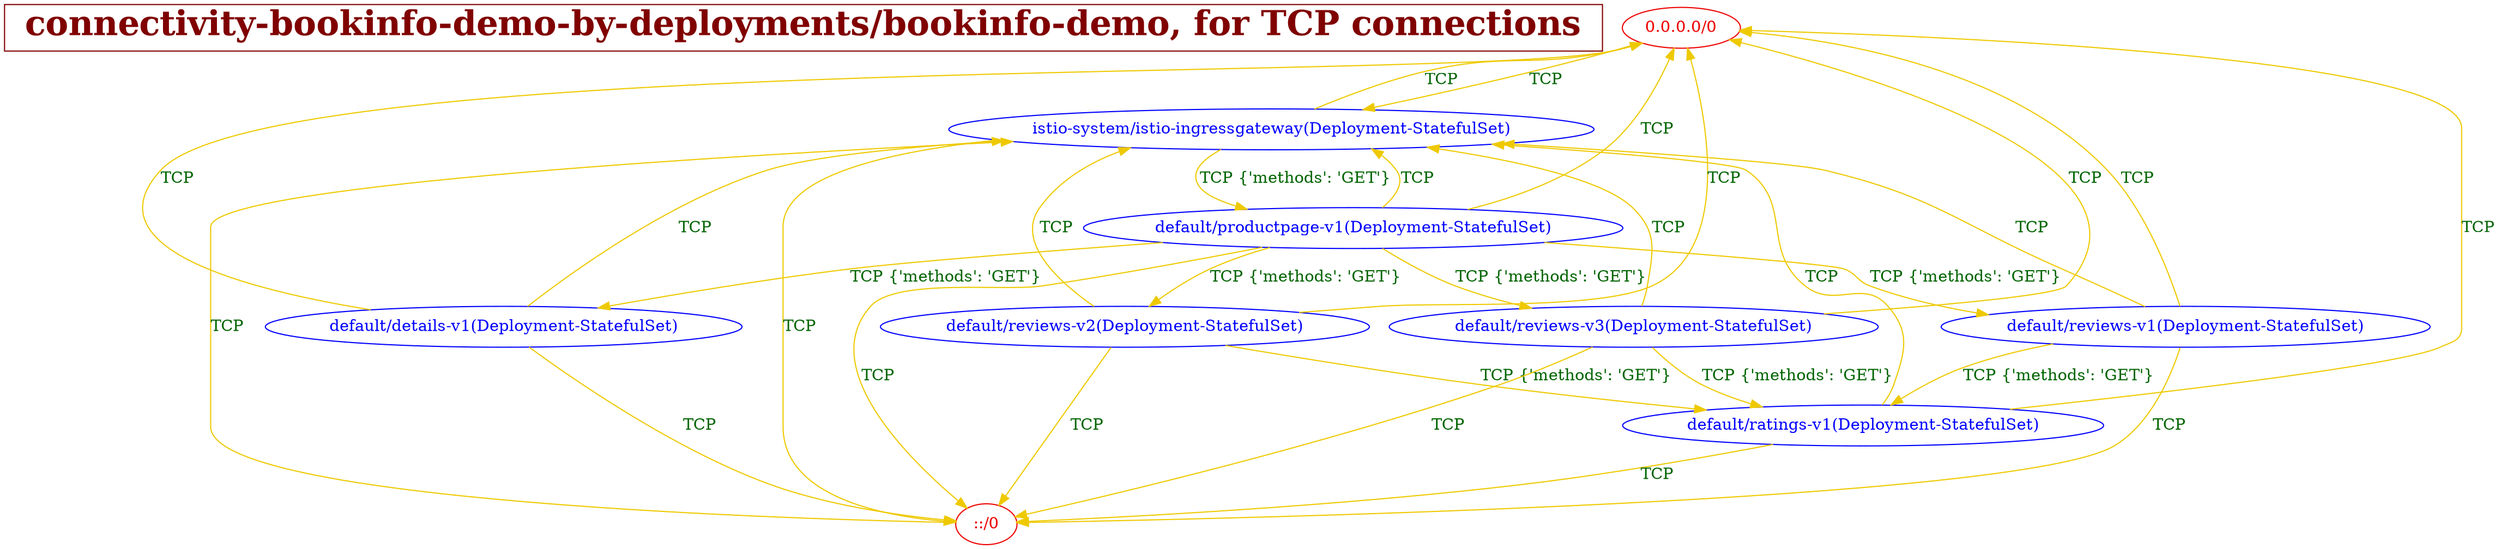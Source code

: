 // The Connectivity Graph of bookinfo-demo, for TCP connections
digraph {
	HEADER [shape="box" label=< <B>connectivity-bookinfo-demo-by-deployments/bookinfo-demo, for TCP connections</B> > fontsize=30 color=webmaroon fontcolor=webmaroon];
	"0.0.0.0/0" [label="0.0.0.0/0" color="red2" fontcolor="red2"]
	"::/0" [label="::/0" color="red2" fontcolor="red2"]
	"default/details-v1(Deployment-StatefulSet)" [label="default/details-v1(Deployment-StatefulSet)" color="blue" fontcolor="blue"]
	"default/productpage-v1(Deployment-StatefulSet)" [label="default/productpage-v1(Deployment-StatefulSet)" color="blue" fontcolor="blue"]
	"default/ratings-v1(Deployment-StatefulSet)" [label="default/ratings-v1(Deployment-StatefulSet)" color="blue" fontcolor="blue"]
	"default/reviews-v1(Deployment-StatefulSet)" [label="default/reviews-v1(Deployment-StatefulSet)" color="blue" fontcolor="blue"]
	"default/reviews-v2(Deployment-StatefulSet)" [label="default/reviews-v2(Deployment-StatefulSet)" color="blue" fontcolor="blue"]
	"default/reviews-v3(Deployment-StatefulSet)" [label="default/reviews-v3(Deployment-StatefulSet)" color="blue" fontcolor="blue"]
	"istio-system/istio-ingressgateway(Deployment-StatefulSet)" [label="istio-system/istio-ingressgateway(Deployment-StatefulSet)" color="blue" fontcolor="blue"]
	"0.0.0.0/0" -> "istio-system/istio-ingressgateway(Deployment-StatefulSet)" [label="TCP" color="gold2" fontcolor="darkgreen"]
	"::/0" -> "istio-system/istio-ingressgateway(Deployment-StatefulSet)" [label="TCP" color="gold2" fontcolor="darkgreen"]
	"default/details-v1(Deployment-StatefulSet)" -> "0.0.0.0/0" [label="TCP" color="gold2" fontcolor="darkgreen"]
	"default/details-v1(Deployment-StatefulSet)" -> "::/0" [label="TCP" color="gold2" fontcolor="darkgreen"]
	"default/details-v1(Deployment-StatefulSet)" -> "istio-system/istio-ingressgateway(Deployment-StatefulSet)" [label="TCP" color="gold2" fontcolor="darkgreen"]
	"default/productpage-v1(Deployment-StatefulSet)" -> "0.0.0.0/0" [label="TCP" color="gold2" fontcolor="darkgreen"]
	"default/productpage-v1(Deployment-StatefulSet)" -> "::/0" [label="TCP" color="gold2" fontcolor="darkgreen"]
	"default/productpage-v1(Deployment-StatefulSet)" -> "default/details-v1(Deployment-StatefulSet)" [label="TCP {'methods': 'GET'}" color="gold2" fontcolor="darkgreen"]
	"default/productpage-v1(Deployment-StatefulSet)" -> "default/reviews-v1(Deployment-StatefulSet)" [label="TCP {'methods': 'GET'}" color="gold2" fontcolor="darkgreen"]
	"default/productpage-v1(Deployment-StatefulSet)" -> "default/reviews-v2(Deployment-StatefulSet)" [label="TCP {'methods': 'GET'}" color="gold2" fontcolor="darkgreen"]
	"default/productpage-v1(Deployment-StatefulSet)" -> "default/reviews-v3(Deployment-StatefulSet)" [label="TCP {'methods': 'GET'}" color="gold2" fontcolor="darkgreen"]
	"default/productpage-v1(Deployment-StatefulSet)" -> "istio-system/istio-ingressgateway(Deployment-StatefulSet)" [label="TCP" color="gold2" fontcolor="darkgreen"]
	"default/ratings-v1(Deployment-StatefulSet)" -> "0.0.0.0/0" [label="TCP" color="gold2" fontcolor="darkgreen"]
	"default/ratings-v1(Deployment-StatefulSet)" -> "::/0" [label="TCP" color="gold2" fontcolor="darkgreen"]
	"default/ratings-v1(Deployment-StatefulSet)" -> "istio-system/istio-ingressgateway(Deployment-StatefulSet)" [label="TCP" color="gold2" fontcolor="darkgreen"]
	"default/reviews-v1(Deployment-StatefulSet)" -> "0.0.0.0/0" [label="TCP" color="gold2" fontcolor="darkgreen"]
	"default/reviews-v1(Deployment-StatefulSet)" -> "::/0" [label="TCP" color="gold2" fontcolor="darkgreen"]
	"default/reviews-v1(Deployment-StatefulSet)" -> "default/ratings-v1(Deployment-StatefulSet)" [label="TCP {'methods': 'GET'}" color="gold2" fontcolor="darkgreen"]
	"default/reviews-v1(Deployment-StatefulSet)" -> "istio-system/istio-ingressgateway(Deployment-StatefulSet)" [label="TCP" color="gold2" fontcolor="darkgreen"]
	"default/reviews-v2(Deployment-StatefulSet)" -> "0.0.0.0/0" [label="TCP" color="gold2" fontcolor="darkgreen"]
	"default/reviews-v2(Deployment-StatefulSet)" -> "::/0" [label="TCP" color="gold2" fontcolor="darkgreen"]
	"default/reviews-v2(Deployment-StatefulSet)" -> "default/ratings-v1(Deployment-StatefulSet)" [label="TCP {'methods': 'GET'}" color="gold2" fontcolor="darkgreen"]
	"default/reviews-v2(Deployment-StatefulSet)" -> "istio-system/istio-ingressgateway(Deployment-StatefulSet)" [label="TCP" color="gold2" fontcolor="darkgreen"]
	"default/reviews-v3(Deployment-StatefulSet)" -> "0.0.0.0/0" [label="TCP" color="gold2" fontcolor="darkgreen"]
	"default/reviews-v3(Deployment-StatefulSet)" -> "::/0" [label="TCP" color="gold2" fontcolor="darkgreen"]
	"default/reviews-v3(Deployment-StatefulSet)" -> "default/ratings-v1(Deployment-StatefulSet)" [label="TCP {'methods': 'GET'}" color="gold2" fontcolor="darkgreen"]
	"default/reviews-v3(Deployment-StatefulSet)" -> "istio-system/istio-ingressgateway(Deployment-StatefulSet)" [label="TCP" color="gold2" fontcolor="darkgreen"]
	"istio-system/istio-ingressgateway(Deployment-StatefulSet)" -> "0.0.0.0/0" [label="TCP" color="gold2" fontcolor="darkgreen"]
	"istio-system/istio-ingressgateway(Deployment-StatefulSet)" -> "::/0" [label="TCP" color="gold2" fontcolor="darkgreen"]
	"istio-system/istio-ingressgateway(Deployment-StatefulSet)" -> "default/productpage-v1(Deployment-StatefulSet)" [label="TCP {'methods': 'GET'}" color="gold2" fontcolor="darkgreen"]
}

// The Connectivity Graph of bookinfo-demo, for non-TCP connections
digraph {
	HEADER [shape="box" label=< <B>connectivity-bookinfo-demo-by-deployments/bookinfo-demo, for non-TCP connections</B> > fontsize=30 color=webmaroon fontcolor=webmaroon];
	"0.0.0.0/0" [label="0.0.0.0/0" color="red2" fontcolor="red2"]
	"::/0" [label="::/0" color="red2" fontcolor="red2"]
	"default/details-v1(Deployment-StatefulSet)" [label="default/details-v1(Deployment-StatefulSet)" color="blue" fontcolor="blue"]
	"default/productpage-v1(Deployment-StatefulSet)" [label="default/productpage-v1(Deployment-StatefulSet)" color="blue" fontcolor="blue"]
	"default/ratings-v1(Deployment-StatefulSet)" [label="default/ratings-v1(Deployment-StatefulSet)" color="blue" fontcolor="blue"]
	"default/reviews-v1(Deployment-StatefulSet)" [label="default/reviews-v1(Deployment-StatefulSet)" color="blue" fontcolor="blue"]
	"default/reviews-v2(Deployment-StatefulSet)" [label="default/reviews-v2(Deployment-StatefulSet)" color="blue" fontcolor="blue"]
	"default/reviews-v3(Deployment-StatefulSet)" [label="default/reviews-v3(Deployment-StatefulSet)" color="blue" fontcolor="blue"]
	"istio-system/istio-ingressgateway(Deployment-StatefulSet)" [label="istio-system/istio-ingressgateway(Deployment-StatefulSet)" color="blue" fontcolor="blue"]
	"0.0.0.0/0" -> "default/details-v1(Deployment-StatefulSet)" [label="All but TCP" color="gold2" fontcolor="darkgreen"]
	"0.0.0.0/0" -> "default/productpage-v1(Deployment-StatefulSet)" [label="All but TCP" color="gold2" fontcolor="darkgreen"]
	"0.0.0.0/0" -> "default/ratings-v1(Deployment-StatefulSet)" [label="All but TCP" color="gold2" fontcolor="darkgreen"]
	"0.0.0.0/0" -> "default/reviews-v1(Deployment-StatefulSet)" [label="All but TCP" color="gold2" fontcolor="darkgreen"]
	"0.0.0.0/0" -> "default/reviews-v2(Deployment-StatefulSet)" [label="All but TCP" color="gold2" fontcolor="darkgreen"]
	"0.0.0.0/0" -> "default/reviews-v3(Deployment-StatefulSet)" [label="All but TCP" color="gold2" fontcolor="darkgreen"]
	"0.0.0.0/0" -> "istio-system/istio-ingressgateway(Deployment-StatefulSet)" [label="All but TCP" color="gold2" fontcolor="darkgreen"]
	"::/0" -> "default/details-v1(Deployment-StatefulSet)" [label="All but TCP" color="gold2" fontcolor="darkgreen"]
	"::/0" -> "default/productpage-v1(Deployment-StatefulSet)" [label="All but TCP" color="gold2" fontcolor="darkgreen"]
	"::/0" -> "default/ratings-v1(Deployment-StatefulSet)" [label="All but TCP" color="gold2" fontcolor="darkgreen"]
	"::/0" -> "default/reviews-v1(Deployment-StatefulSet)" [label="All but TCP" color="gold2" fontcolor="darkgreen"]
	"::/0" -> "default/reviews-v2(Deployment-StatefulSet)" [label="All but TCP" color="gold2" fontcolor="darkgreen"]
	"::/0" -> "default/reviews-v3(Deployment-StatefulSet)" [label="All but TCP" color="gold2" fontcolor="darkgreen"]
	"::/0" -> "istio-system/istio-ingressgateway(Deployment-StatefulSet)" [label="All but TCP" color="gold2" fontcolor="darkgreen"]
	"default/details-v1(Deployment-StatefulSet)" -> "0.0.0.0/0" [label="All but TCP" color="gold2" fontcolor="darkgreen"]
	"default/details-v1(Deployment-StatefulSet)" -> "::/0" [label="All but TCP" color="gold2" fontcolor="darkgreen"]
	"default/details-v1(Deployment-StatefulSet)" -> "default/productpage-v1(Deployment-StatefulSet)" [label="All but TCP" color="gold2" fontcolor="darkgreen"]
	"default/details-v1(Deployment-StatefulSet)" -> "default/ratings-v1(Deployment-StatefulSet)" [label="All but TCP" color="gold2" fontcolor="darkgreen"]
	"default/details-v1(Deployment-StatefulSet)" -> "default/reviews-v1(Deployment-StatefulSet)" [label="All but TCP" color="gold2" fontcolor="darkgreen"]
	"default/details-v1(Deployment-StatefulSet)" -> "default/reviews-v2(Deployment-StatefulSet)" [label="All but TCP" color="gold2" fontcolor="darkgreen"]
	"default/details-v1(Deployment-StatefulSet)" -> "default/reviews-v3(Deployment-StatefulSet)" [label="All but TCP" color="gold2" fontcolor="darkgreen"]
	"default/details-v1(Deployment-StatefulSet)" -> "istio-system/istio-ingressgateway(Deployment-StatefulSet)" [label="All but TCP" color="gold2" fontcolor="darkgreen"]
	"default/productpage-v1(Deployment-StatefulSet)" -> "0.0.0.0/0" [label="All but TCP" color="gold2" fontcolor="darkgreen"]
	"default/productpage-v1(Deployment-StatefulSet)" -> "::/0" [label="All but TCP" color="gold2" fontcolor="darkgreen"]
	"default/productpage-v1(Deployment-StatefulSet)" -> "default/details-v1(Deployment-StatefulSet)" [label="All but TCP" color="gold2" fontcolor="darkgreen"]
	"default/productpage-v1(Deployment-StatefulSet)" -> "default/ratings-v1(Deployment-StatefulSet)" [label="All but TCP" color="gold2" fontcolor="darkgreen"]
	"default/productpage-v1(Deployment-StatefulSet)" -> "default/reviews-v1(Deployment-StatefulSet)" [label="All but TCP" color="gold2" fontcolor="darkgreen"]
	"default/productpage-v1(Deployment-StatefulSet)" -> "default/reviews-v2(Deployment-StatefulSet)" [label="All but TCP" color="gold2" fontcolor="darkgreen"]
	"default/productpage-v1(Deployment-StatefulSet)" -> "default/reviews-v3(Deployment-StatefulSet)" [label="All but TCP" color="gold2" fontcolor="darkgreen"]
	"default/productpage-v1(Deployment-StatefulSet)" -> "istio-system/istio-ingressgateway(Deployment-StatefulSet)" [label="All but TCP" color="gold2" fontcolor="darkgreen"]
	"default/ratings-v1(Deployment-StatefulSet)" -> "0.0.0.0/0" [label="All but TCP" color="gold2" fontcolor="darkgreen"]
	"default/ratings-v1(Deployment-StatefulSet)" -> "::/0" [label="All but TCP" color="gold2" fontcolor="darkgreen"]
	"default/ratings-v1(Deployment-StatefulSet)" -> "default/details-v1(Deployment-StatefulSet)" [label="All but TCP" color="gold2" fontcolor="darkgreen"]
	"default/ratings-v1(Deployment-StatefulSet)" -> "default/productpage-v1(Deployment-StatefulSet)" [label="All but TCP" color="gold2" fontcolor="darkgreen"]
	"default/ratings-v1(Deployment-StatefulSet)" -> "default/reviews-v1(Deployment-StatefulSet)" [label="All but TCP" color="gold2" fontcolor="darkgreen"]
	"default/ratings-v1(Deployment-StatefulSet)" -> "default/reviews-v2(Deployment-StatefulSet)" [label="All but TCP" color="gold2" fontcolor="darkgreen"]
	"default/ratings-v1(Deployment-StatefulSet)" -> "default/reviews-v3(Deployment-StatefulSet)" [label="All but TCP" color="gold2" fontcolor="darkgreen"]
	"default/ratings-v1(Deployment-StatefulSet)" -> "istio-system/istio-ingressgateway(Deployment-StatefulSet)" [label="All but TCP" color="gold2" fontcolor="darkgreen"]
	"default/reviews-v1(Deployment-StatefulSet)" -> "0.0.0.0/0" [label="All but TCP" color="gold2" fontcolor="darkgreen"]
	"default/reviews-v1(Deployment-StatefulSet)" -> "::/0" [label="All but TCP" color="gold2" fontcolor="darkgreen"]
	"default/reviews-v1(Deployment-StatefulSet)" -> "default/details-v1(Deployment-StatefulSet)" [label="All but TCP" color="gold2" fontcolor="darkgreen"]
	"default/reviews-v1(Deployment-StatefulSet)" -> "default/productpage-v1(Deployment-StatefulSet)" [label="All but TCP" color="gold2" fontcolor="darkgreen"]
	"default/reviews-v1(Deployment-StatefulSet)" -> "default/ratings-v1(Deployment-StatefulSet)" [label="All but TCP" color="gold2" fontcolor="darkgreen"]
	"default/reviews-v1(Deployment-StatefulSet)" -> "default/reviews-v2(Deployment-StatefulSet)" [label="All but TCP" color="gold2" fontcolor="darkgreen"]
	"default/reviews-v1(Deployment-StatefulSet)" -> "default/reviews-v3(Deployment-StatefulSet)" [label="All but TCP" color="gold2" fontcolor="darkgreen"]
	"default/reviews-v1(Deployment-StatefulSet)" -> "istio-system/istio-ingressgateway(Deployment-StatefulSet)" [label="All but TCP" color="gold2" fontcolor="darkgreen"]
	"default/reviews-v2(Deployment-StatefulSet)" -> "0.0.0.0/0" [label="All but TCP" color="gold2" fontcolor="darkgreen"]
	"default/reviews-v2(Deployment-StatefulSet)" -> "::/0" [label="All but TCP" color="gold2" fontcolor="darkgreen"]
	"default/reviews-v2(Deployment-StatefulSet)" -> "default/details-v1(Deployment-StatefulSet)" [label="All but TCP" color="gold2" fontcolor="darkgreen"]
	"default/reviews-v2(Deployment-StatefulSet)" -> "default/productpage-v1(Deployment-StatefulSet)" [label="All but TCP" color="gold2" fontcolor="darkgreen"]
	"default/reviews-v2(Deployment-StatefulSet)" -> "default/ratings-v1(Deployment-StatefulSet)" [label="All but TCP" color="gold2" fontcolor="darkgreen"]
	"default/reviews-v2(Deployment-StatefulSet)" -> "default/reviews-v1(Deployment-StatefulSet)" [label="All but TCP" color="gold2" fontcolor="darkgreen"]
	"default/reviews-v2(Deployment-StatefulSet)" -> "default/reviews-v3(Deployment-StatefulSet)" [label="All but TCP" color="gold2" fontcolor="darkgreen"]
	"default/reviews-v2(Deployment-StatefulSet)" -> "istio-system/istio-ingressgateway(Deployment-StatefulSet)" [label="All but TCP" color="gold2" fontcolor="darkgreen"]
	"default/reviews-v3(Deployment-StatefulSet)" -> "0.0.0.0/0" [label="All but TCP" color="gold2" fontcolor="darkgreen"]
	"default/reviews-v3(Deployment-StatefulSet)" -> "::/0" [label="All but TCP" color="gold2" fontcolor="darkgreen"]
	"default/reviews-v3(Deployment-StatefulSet)" -> "default/details-v1(Deployment-StatefulSet)" [label="All but TCP" color="gold2" fontcolor="darkgreen"]
	"default/reviews-v3(Deployment-StatefulSet)" -> "default/productpage-v1(Deployment-StatefulSet)" [label="All but TCP" color="gold2" fontcolor="darkgreen"]
	"default/reviews-v3(Deployment-StatefulSet)" -> "default/ratings-v1(Deployment-StatefulSet)" [label="All but TCP" color="gold2" fontcolor="darkgreen"]
	"default/reviews-v3(Deployment-StatefulSet)" -> "default/reviews-v1(Deployment-StatefulSet)" [label="All but TCP" color="gold2" fontcolor="darkgreen"]
	"default/reviews-v3(Deployment-StatefulSet)" -> "default/reviews-v2(Deployment-StatefulSet)" [label="All but TCP" color="gold2" fontcolor="darkgreen"]
	"default/reviews-v3(Deployment-StatefulSet)" -> "istio-system/istio-ingressgateway(Deployment-StatefulSet)" [label="All but TCP" color="gold2" fontcolor="darkgreen"]
	"istio-system/istio-ingressgateway(Deployment-StatefulSet)" -> "0.0.0.0/0" [label="All but TCP" color="gold2" fontcolor="darkgreen"]
	"istio-system/istio-ingressgateway(Deployment-StatefulSet)" -> "::/0" [label="All but TCP" color="gold2" fontcolor="darkgreen"]
	"istio-system/istio-ingressgateway(Deployment-StatefulSet)" -> "default/details-v1(Deployment-StatefulSet)" [label="All but TCP" color="gold2" fontcolor="darkgreen"]
	"istio-system/istio-ingressgateway(Deployment-StatefulSet)" -> "default/productpage-v1(Deployment-StatefulSet)" [label="All but TCP" color="gold2" fontcolor="darkgreen"]
	"istio-system/istio-ingressgateway(Deployment-StatefulSet)" -> "default/ratings-v1(Deployment-StatefulSet)" [label="All but TCP" color="gold2" fontcolor="darkgreen"]
	"istio-system/istio-ingressgateway(Deployment-StatefulSet)" -> "default/reviews-v1(Deployment-StatefulSet)" [label="All but TCP" color="gold2" fontcolor="darkgreen"]
	"istio-system/istio-ingressgateway(Deployment-StatefulSet)" -> "default/reviews-v2(Deployment-StatefulSet)" [label="All but TCP" color="gold2" fontcolor="darkgreen"]
	"istio-system/istio-ingressgateway(Deployment-StatefulSet)" -> "default/reviews-v3(Deployment-StatefulSet)" [label="All but TCP" color="gold2" fontcolor="darkgreen"]
}

